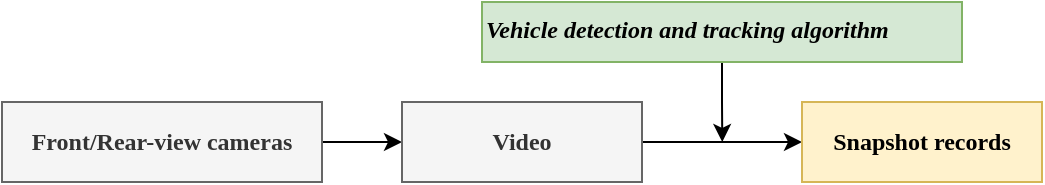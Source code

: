 <mxfile version="15.7.1" type="github">
  <diagram id="HasSQPemCs9GQpOlN9z0" name="Page-1">
    <mxGraphModel dx="813" dy="454" grid="1" gridSize="10" guides="1" tooltips="1" connect="1" arrows="1" fold="1" page="1" pageScale="1" pageWidth="827" pageHeight="1169" math="0" shadow="0">
      <root>
        <mxCell id="0" />
        <mxCell id="1" parent="0" />
        <mxCell id="zy2MzBVvxE0g1TaHPWqj-3" style="edgeStyle=orthogonalEdgeStyle;rounded=0;orthogonalLoop=1;jettySize=auto;html=1;exitX=1;exitY=0.5;exitDx=0;exitDy=0;entryX=0;entryY=0.5;entryDx=0;entryDy=0;" edge="1" parent="1" source="zy2MzBVvxE0g1TaHPWqj-1" target="zy2MzBVvxE0g1TaHPWqj-2">
          <mxGeometry relative="1" as="geometry" />
        </mxCell>
        <mxCell id="zy2MzBVvxE0g1TaHPWqj-1" value="&lt;div&gt;&lt;b&gt;&lt;font face=&quot;Comic Sans MS&quot;&gt;Front/R&lt;span&gt;ear-view&amp;nbsp;&lt;/span&gt;&lt;span&gt;cameras&lt;/span&gt;&lt;/font&gt;&lt;/b&gt;&lt;/div&gt;" style="rounded=0;whiteSpace=wrap;html=1;fillColor=#f5f5f5;fontColor=#333333;strokeColor=#666666;" vertex="1" parent="1">
          <mxGeometry y="80" width="160" height="40" as="geometry" />
        </mxCell>
        <mxCell id="zy2MzBVvxE0g1TaHPWqj-7" style="edgeStyle=orthogonalEdgeStyle;rounded=0;orthogonalLoop=1;jettySize=auto;html=1;exitX=1;exitY=0.5;exitDx=0;exitDy=0;entryX=0;entryY=0.5;entryDx=0;entryDy=0;" edge="1" parent="1" source="zy2MzBVvxE0g1TaHPWqj-2" target="zy2MzBVvxE0g1TaHPWqj-4">
          <mxGeometry relative="1" as="geometry" />
        </mxCell>
        <mxCell id="zy2MzBVvxE0g1TaHPWqj-2" value="&lt;b&gt;&lt;font face=&quot;Comic Sans MS&quot;&gt;Video&lt;/font&gt;&lt;/b&gt;" style="rounded=0;whiteSpace=wrap;html=1;fillColor=#f5f5f5;fontColor=#333333;strokeColor=#666666;" vertex="1" parent="1">
          <mxGeometry x="200" y="80" width="120" height="40" as="geometry" />
        </mxCell>
        <mxCell id="zy2MzBVvxE0g1TaHPWqj-4" value="&lt;div&gt;&lt;b&gt;&lt;font face=&quot;Comic Sans MS&quot;&gt;Snapshot records&lt;/font&gt;&lt;/b&gt;&lt;/div&gt;" style="rounded=0;whiteSpace=wrap;html=1;fillColor=#fff2cc;strokeColor=#d6b656;" vertex="1" parent="1">
          <mxGeometry x="400" y="80" width="120" height="40" as="geometry" />
        </mxCell>
        <mxCell id="zy2MzBVvxE0g1TaHPWqj-9" style="edgeStyle=orthogonalEdgeStyle;rounded=0;orthogonalLoop=1;jettySize=auto;html=1;exitX=0.5;exitY=1;exitDx=0;exitDy=0;fontFamily=Comic Sans MS;" edge="1" parent="1" source="zy2MzBVvxE0g1TaHPWqj-8">
          <mxGeometry relative="1" as="geometry">
            <mxPoint x="360.143" y="100" as="targetPoint" />
          </mxGeometry>
        </mxCell>
        <mxCell id="zy2MzBVvxE0g1TaHPWqj-8" value="&lt;b&gt;&lt;i&gt;&lt;font face=&quot;Comic Sans MS&quot;&gt;Vehicle detection and tracking algorithm&lt;/font&gt;&lt;/i&gt;&lt;/b&gt;" style="text;whiteSpace=wrap;html=1;strokeColor=#82b366;fillColor=#d5e8d4;" vertex="1" parent="1">
          <mxGeometry x="240" y="30" width="240" height="30" as="geometry" />
        </mxCell>
      </root>
    </mxGraphModel>
  </diagram>
</mxfile>

